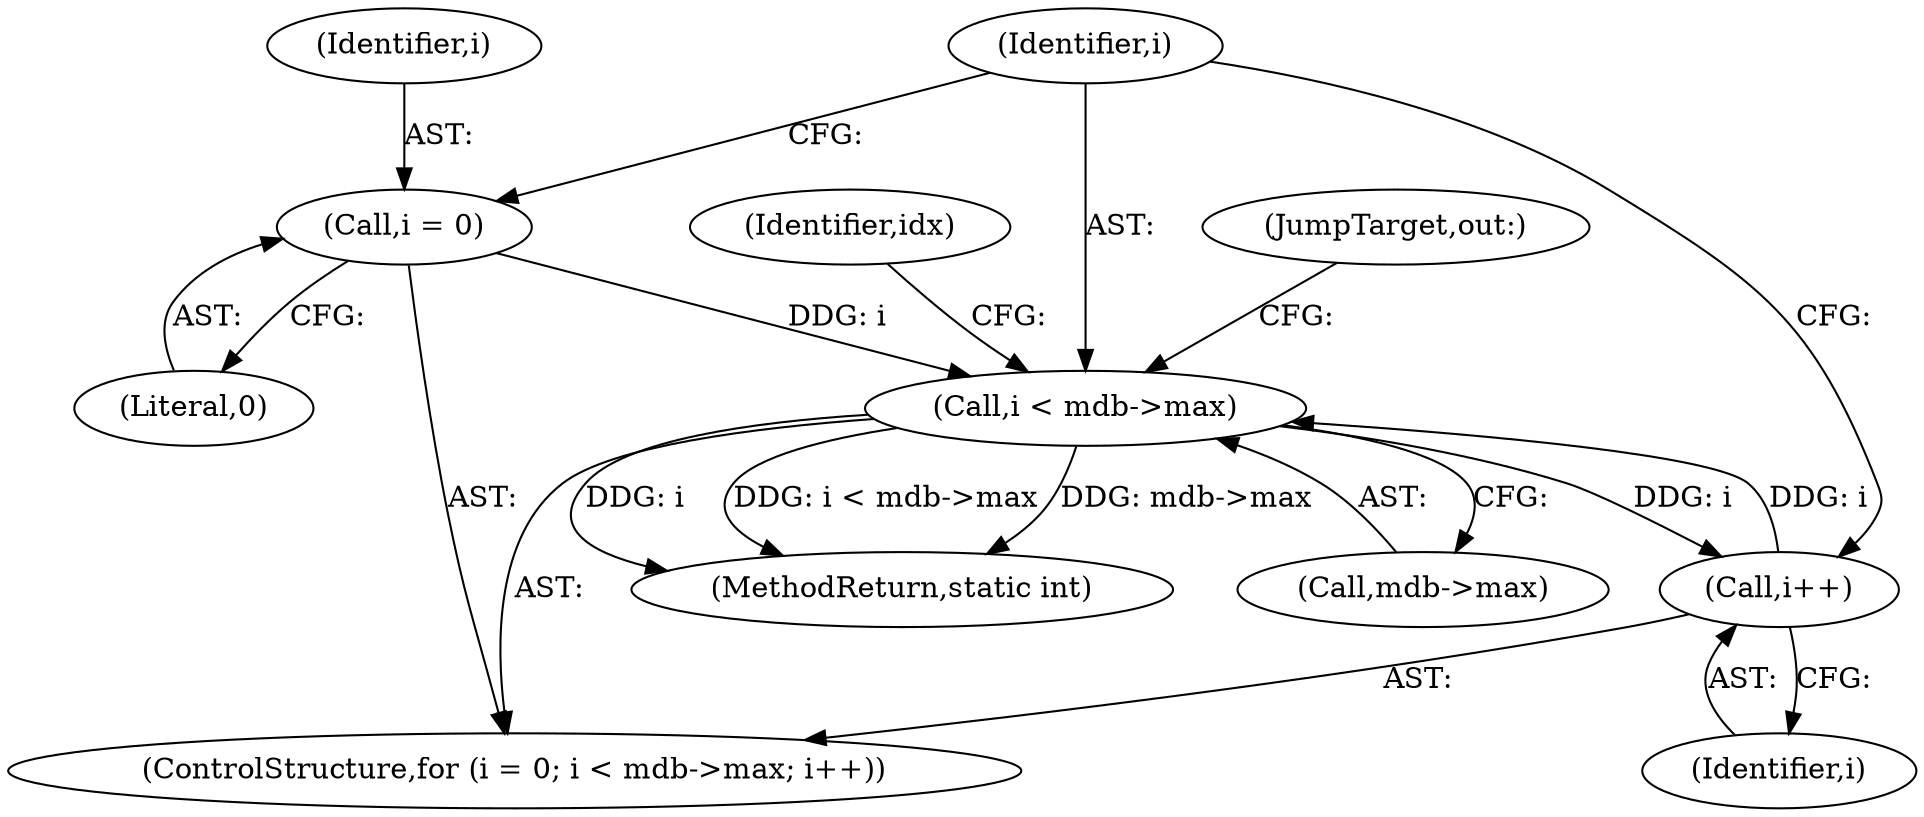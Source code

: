 digraph "0_linux_c085c49920b2f900ba716b4ca1c1a55ece9872cc_0@pointer" {
"1000163" [label="(Call,i < mdb->max)"];
"1000168" [label="(Call,i++)"];
"1000163" [label="(Call,i < mdb->max)"];
"1000160" [label="(Call,i = 0)"];
"1000161" [label="(Identifier,i)"];
"1000162" [label="(Literal,0)"];
"1000159" [label="(ControlStructure,for (i = 0; i < mdb->max; i++))"];
"1000343" [label="(MethodReturn,static int)"];
"1000164" [label="(Identifier,i)"];
"1000330" [label="(JumpTarget,out:)"];
"1000168" [label="(Call,i++)"];
"1000178" [label="(Identifier,idx)"];
"1000160" [label="(Call,i = 0)"];
"1000169" [label="(Identifier,i)"];
"1000163" [label="(Call,i < mdb->max)"];
"1000165" [label="(Call,mdb->max)"];
"1000163" -> "1000159"  [label="AST: "];
"1000163" -> "1000165"  [label="CFG: "];
"1000164" -> "1000163"  [label="AST: "];
"1000165" -> "1000163"  [label="AST: "];
"1000178" -> "1000163"  [label="CFG: "];
"1000330" -> "1000163"  [label="CFG: "];
"1000163" -> "1000343"  [label="DDG: i"];
"1000163" -> "1000343"  [label="DDG: i < mdb->max"];
"1000163" -> "1000343"  [label="DDG: mdb->max"];
"1000168" -> "1000163"  [label="DDG: i"];
"1000160" -> "1000163"  [label="DDG: i"];
"1000163" -> "1000168"  [label="DDG: i"];
"1000168" -> "1000159"  [label="AST: "];
"1000168" -> "1000169"  [label="CFG: "];
"1000169" -> "1000168"  [label="AST: "];
"1000164" -> "1000168"  [label="CFG: "];
"1000160" -> "1000159"  [label="AST: "];
"1000160" -> "1000162"  [label="CFG: "];
"1000161" -> "1000160"  [label="AST: "];
"1000162" -> "1000160"  [label="AST: "];
"1000164" -> "1000160"  [label="CFG: "];
}
